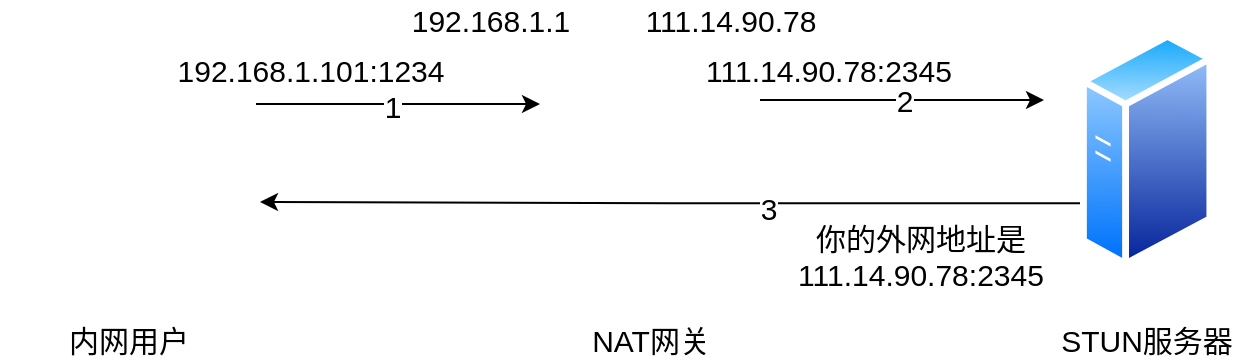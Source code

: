 <mxfile version="14.6.12" type="github">
  <diagram id="4XBYBQRtXBPEYnUaGt-2" name="Page-1">
    <mxGraphModel dx="905" dy="589" grid="1" gridSize="10" guides="1" tooltips="1" connect="1" arrows="1" fold="1" page="1" pageScale="1" pageWidth="827" pageHeight="1169" math="0" shadow="0">
      <root>
        <mxCell id="0" />
        <mxCell id="1" parent="0" />
        <mxCell id="Q_vMsS0XvWnBYi7YCMDR-7" style="edgeStyle=orthogonalEdgeStyle;rounded=0;orthogonalLoop=1;jettySize=auto;html=1;exitX=1;exitY=0.25;exitDx=0;exitDy=0;entryX=0;entryY=0.25;entryDx=0;entryDy=0;" edge="1" parent="1" source="Q_vMsS0XvWnBYi7YCMDR-4" target="Q_vMsS0XvWnBYi7YCMDR-5">
          <mxGeometry relative="1" as="geometry" />
        </mxCell>
        <mxCell id="Q_vMsS0XvWnBYi7YCMDR-15" value="1" style="edgeLabel;html=1;align=center;verticalAlign=middle;resizable=0;points=[];fontSize=15;" vertex="1" connectable="0" parent="Q_vMsS0XvWnBYi7YCMDR-7">
          <mxGeometry x="-0.042" y="-1" relative="1" as="geometry">
            <mxPoint as="offset" />
          </mxGeometry>
        </mxCell>
        <mxCell id="Q_vMsS0XvWnBYi7YCMDR-4" value="" style="shape=image;html=1;verticalAlign=top;verticalLabelPosition=bottom;labelBackgroundColor=#ffffff;imageAspect=0;aspect=fixed;image=https://cdn2.iconfinder.com/data/icons/whcompare-isometric-web-hosting-servers/50/web-browser-on-laptop-128.png" vertex="1" parent="1">
          <mxGeometry x="70" y="130" width="128" height="128" as="geometry" />
        </mxCell>
        <mxCell id="Q_vMsS0XvWnBYi7YCMDR-5" value="" style="shape=image;html=1;verticalAlign=top;verticalLabelPosition=bottom;labelBackgroundColor=#ffffff;imageAspect=0;aspect=fixed;image=https://cdn2.iconfinder.com/data/icons/whcompare-isometric-web-hosting-servers/50/firewall-128.png" vertex="1" parent="1">
          <mxGeometry x="340" y="134.5" width="110" height="110" as="geometry" />
        </mxCell>
        <mxCell id="Q_vMsS0XvWnBYi7YCMDR-20" style="edgeStyle=orthogonalEdgeStyle;rounded=0;orthogonalLoop=1;jettySize=auto;html=1;exitX=0;exitY=0.75;exitDx=0;exitDy=0;fontSize=15;" edge="1" parent="1" source="Q_vMsS0XvWnBYi7YCMDR-6">
          <mxGeometry relative="1" as="geometry">
            <mxPoint x="200" y="211" as="targetPoint" />
          </mxGeometry>
        </mxCell>
        <mxCell id="Q_vMsS0XvWnBYi7YCMDR-21" value="3" style="edgeLabel;html=1;align=center;verticalAlign=middle;resizable=0;points=[];fontSize=15;" vertex="1" connectable="0" parent="Q_vMsS0XvWnBYi7YCMDR-20">
          <mxGeometry x="-0.239" y="2" relative="1" as="geometry">
            <mxPoint x="-2" as="offset" />
          </mxGeometry>
        </mxCell>
        <mxCell id="Q_vMsS0XvWnBYi7YCMDR-6" value="" style="aspect=fixed;perimeter=ellipsePerimeter;html=1;align=center;shadow=0;dashed=0;spacingTop=3;image;image=img/lib/active_directory/generic_server.svg;" vertex="1" parent="1">
          <mxGeometry x="610" y="125.5" width="66.64" height="119" as="geometry" />
        </mxCell>
        <mxCell id="Q_vMsS0XvWnBYi7YCMDR-8" value="内网用户" style="text;html=1;align=center;verticalAlign=middle;resizable=0;points=[];autosize=1;strokeColor=none;fontSize=15;" vertex="1" parent="1">
          <mxGeometry x="94" y="270" width="80" height="20" as="geometry" />
        </mxCell>
        <mxCell id="Q_vMsS0XvWnBYi7YCMDR-9" value="NAT网关" style="text;html=1;align=center;verticalAlign=middle;resizable=0;points=[];autosize=1;strokeColor=none;fontSize=15;" vertex="1" parent="1">
          <mxGeometry x="360" y="270" width="70" height="20" as="geometry" />
        </mxCell>
        <mxCell id="Q_vMsS0XvWnBYi7YCMDR-10" style="edgeStyle=orthogonalEdgeStyle;rounded=0;orthogonalLoop=1;jettySize=auto;html=1;exitX=1;exitY=0.25;exitDx=0;exitDy=0;entryX=0;entryY=0.25;entryDx=0;entryDy=0;" edge="1" parent="1">
          <mxGeometry relative="1" as="geometry">
            <mxPoint x="450" y="160" as="sourcePoint" />
            <mxPoint x="592" y="160" as="targetPoint" />
          </mxGeometry>
        </mxCell>
        <mxCell id="Q_vMsS0XvWnBYi7YCMDR-17" value="2" style="edgeLabel;html=1;align=center;verticalAlign=middle;resizable=0;points=[];fontSize=15;" vertex="1" connectable="0" parent="Q_vMsS0XvWnBYi7YCMDR-10">
          <mxGeometry x="0.014" y="-4" relative="1" as="geometry">
            <mxPoint y="-4" as="offset" />
          </mxGeometry>
        </mxCell>
        <mxCell id="Q_vMsS0XvWnBYi7YCMDR-11" value="192.168.1.101:1234" style="text;html=1;align=center;verticalAlign=middle;resizable=0;points=[];autosize=1;strokeColor=none;fontSize=15;" vertex="1" parent="1">
          <mxGeometry x="150" y="134.5" width="150" height="20" as="geometry" />
        </mxCell>
        <mxCell id="Q_vMsS0XvWnBYi7YCMDR-12" value="192.168.1.1" style="text;html=1;align=center;verticalAlign=middle;resizable=0;points=[];autosize=1;strokeColor=none;fontSize=15;" vertex="1" parent="1">
          <mxGeometry x="270" y="110" width="90" height="20" as="geometry" />
        </mxCell>
        <mxCell id="Q_vMsS0XvWnBYi7YCMDR-13" value="111.14.90.78" style="text;html=1;align=center;verticalAlign=middle;resizable=0;points=[];autosize=1;strokeColor=none;fontSize=15;" vertex="1" parent="1">
          <mxGeometry x="385" y="110" width="100" height="20" as="geometry" />
        </mxCell>
        <mxCell id="Q_vMsS0XvWnBYi7YCMDR-14" value="111.14.90.78:2345" style="text;html=1;align=center;verticalAlign=middle;resizable=0;points=[];autosize=1;strokeColor=none;fontSize=15;" vertex="1" parent="1">
          <mxGeometry x="414" y="134.5" width="140" height="20" as="geometry" />
        </mxCell>
        <mxCell id="Q_vMsS0XvWnBYi7YCMDR-22" value="你的外网地址是&lt;br&gt;111.14.90.78:2345" style="text;html=1;align=center;verticalAlign=middle;resizable=0;points=[];autosize=1;strokeColor=none;fontSize=15;" vertex="1" parent="1">
          <mxGeometry x="460" y="218" width="140" height="40" as="geometry" />
        </mxCell>
        <mxCell id="Q_vMsS0XvWnBYi7YCMDR-23" value="STUN服务器" style="text;html=1;align=center;verticalAlign=middle;resizable=0;points=[];autosize=1;strokeColor=none;fontSize=15;" vertex="1" parent="1">
          <mxGeometry x="593.32" y="270" width="100" height="20" as="geometry" />
        </mxCell>
      </root>
    </mxGraphModel>
  </diagram>
</mxfile>
